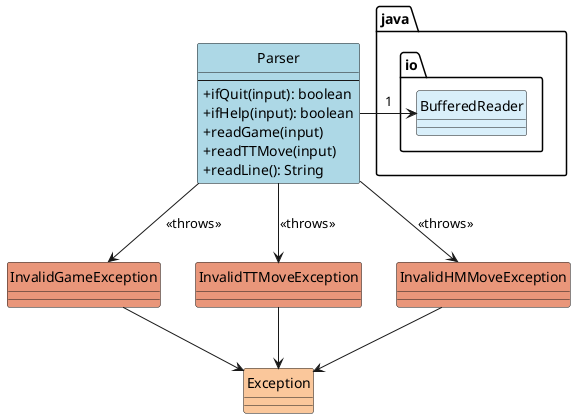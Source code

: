 @startuml
exception Exception #fac79b {
}

exception InvalidTTMoveException #DarkSalmon {
}

exception InvalidGameException #DarkSalmon {
}

exception InvalidHMMoveException #DarkSalmon {
}

InvalidTTMoveException --> Exception
InvalidGameException --> Exception
InvalidHMMoveException --> Exception

skinparam classAttributeIconSize 0
class Parser #LightBlue {
  --
  +ifQuit(input): boolean
  +ifHelp(input): boolean
  +readGame(input)
  +readTTMove(input)
  +readLine(): String
}

class java.io.BufferedReader #d9effa {
}

Parser --> BufferedReader: 1
Parser --> InvalidTTMoveException: <<throws>>
Parser --> InvalidGameException: <<throws>>
Parser --> InvalidHMMoveException: <<throws>>

BufferedReader -right[hidden]- Parser
InvalidGameException -right[hidden]- InvalidTTMoveException

hide Parser circle
hide InvalidGameException circle
hide BufferedReader circle
hide Exception circle
@enduml
